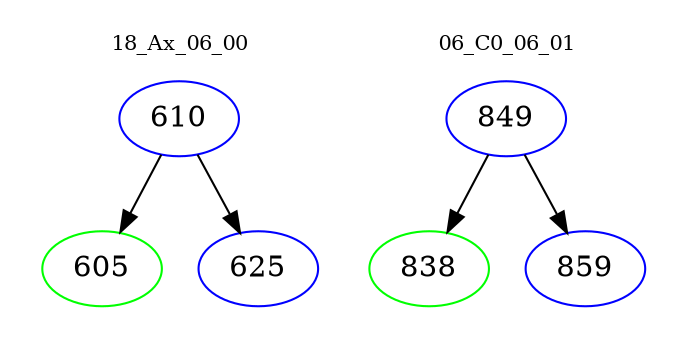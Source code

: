 digraph{
subgraph cluster_0 {
color = white
label = "18_Ax_06_00";
fontsize=10;
T0_610 [label="610", color="blue"]
T0_610 -> T0_605 [color="black"]
T0_605 [label="605", color="green"]
T0_610 -> T0_625 [color="black"]
T0_625 [label="625", color="blue"]
}
subgraph cluster_1 {
color = white
label = "06_C0_06_01";
fontsize=10;
T1_849 [label="849", color="blue"]
T1_849 -> T1_838 [color="black"]
T1_838 [label="838", color="green"]
T1_849 -> T1_859 [color="black"]
T1_859 [label="859", color="blue"]
}
}
